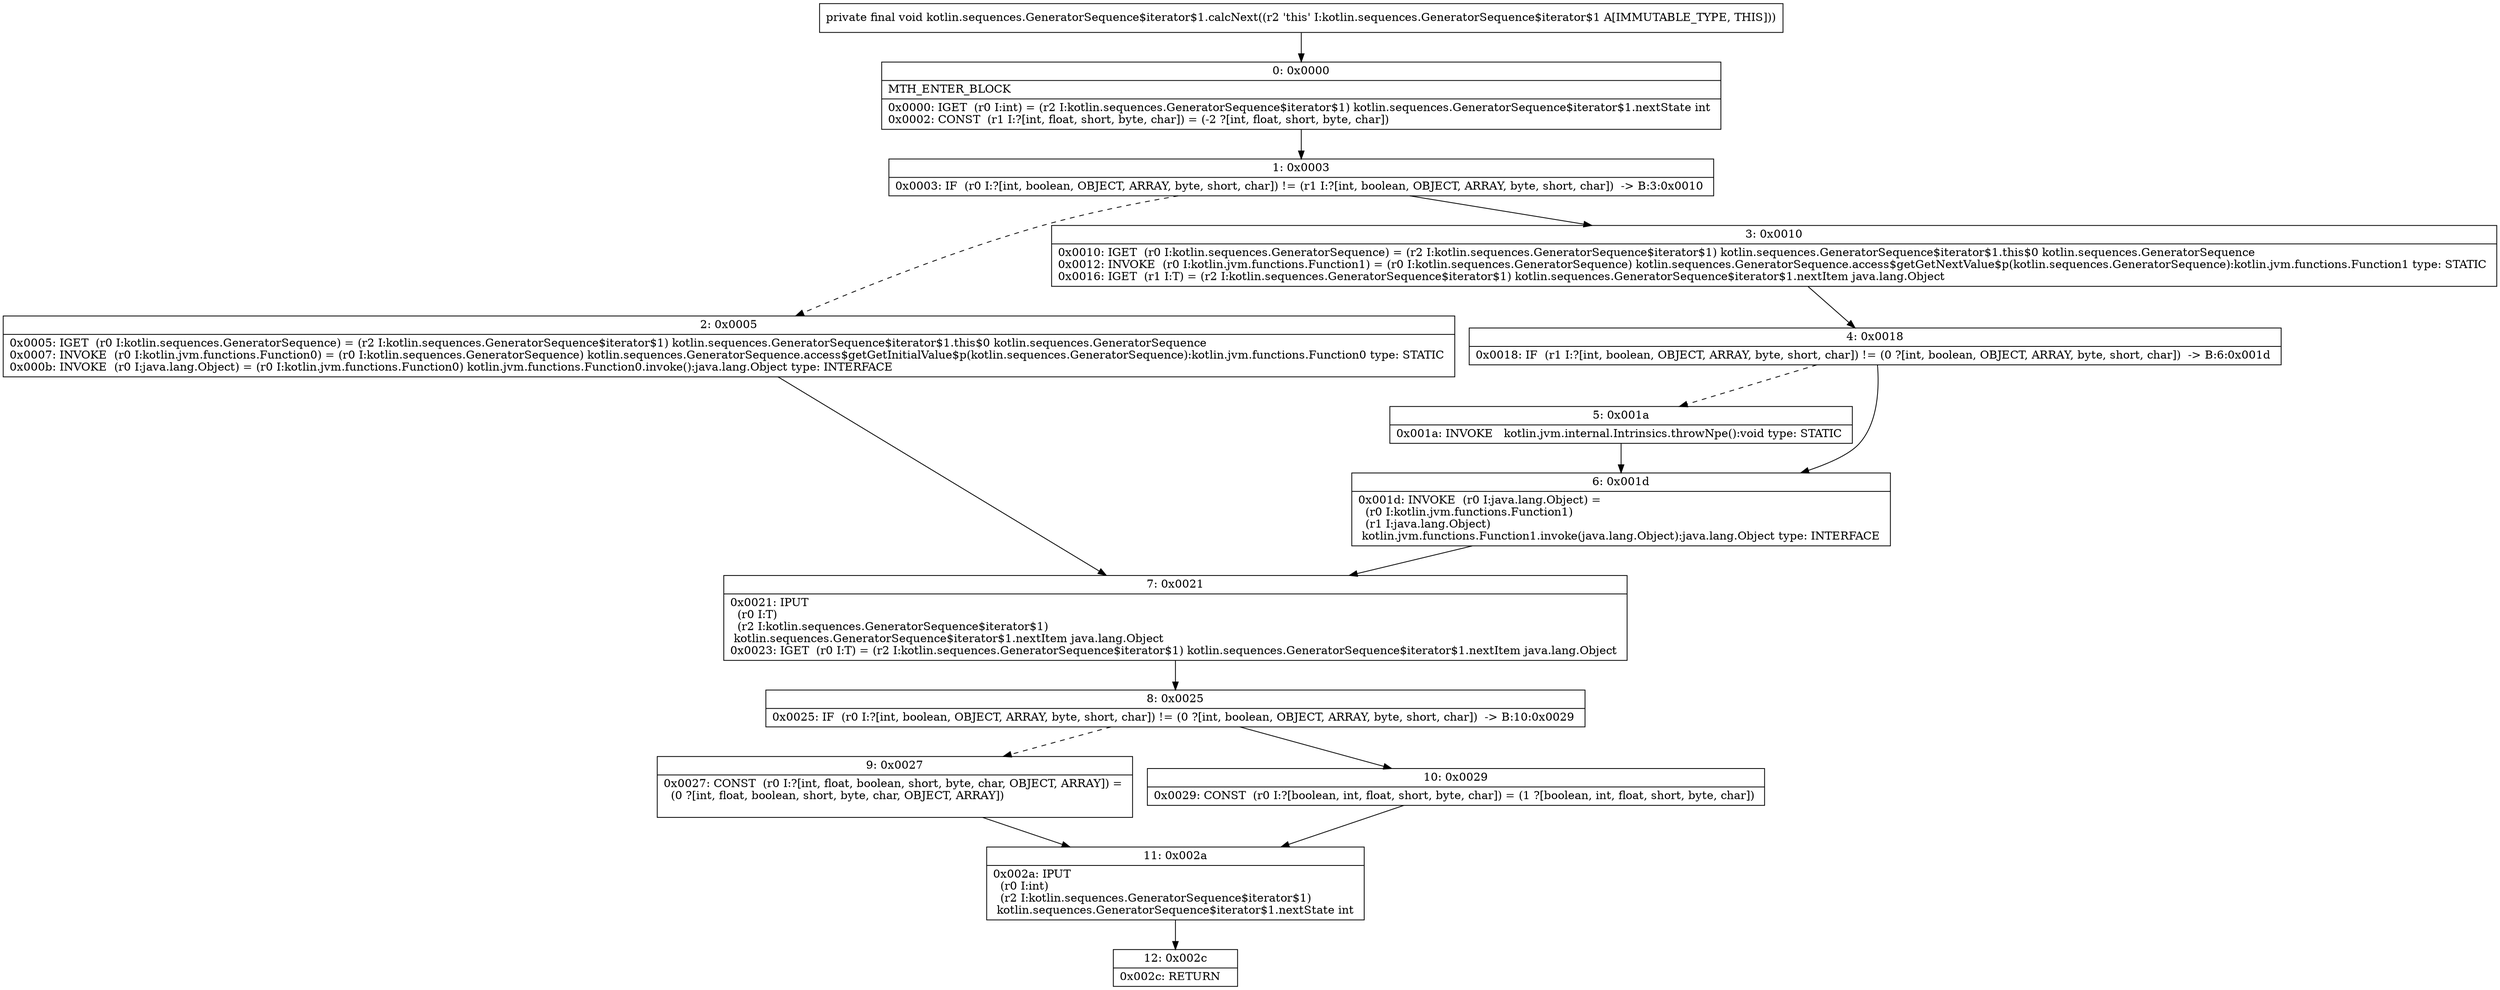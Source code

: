 digraph "CFG forkotlin.sequences.GeneratorSequence$iterator$1.calcNext()V" {
Node_0 [shape=record,label="{0\:\ 0x0000|MTH_ENTER_BLOCK\l|0x0000: IGET  (r0 I:int) = (r2 I:kotlin.sequences.GeneratorSequence$iterator$1) kotlin.sequences.GeneratorSequence$iterator$1.nextState int \l0x0002: CONST  (r1 I:?[int, float, short, byte, char]) = (\-2 ?[int, float, short, byte, char]) \l}"];
Node_1 [shape=record,label="{1\:\ 0x0003|0x0003: IF  (r0 I:?[int, boolean, OBJECT, ARRAY, byte, short, char]) != (r1 I:?[int, boolean, OBJECT, ARRAY, byte, short, char])  \-\> B:3:0x0010 \l}"];
Node_2 [shape=record,label="{2\:\ 0x0005|0x0005: IGET  (r0 I:kotlin.sequences.GeneratorSequence) = (r2 I:kotlin.sequences.GeneratorSequence$iterator$1) kotlin.sequences.GeneratorSequence$iterator$1.this$0 kotlin.sequences.GeneratorSequence \l0x0007: INVOKE  (r0 I:kotlin.jvm.functions.Function0) = (r0 I:kotlin.sequences.GeneratorSequence) kotlin.sequences.GeneratorSequence.access$getGetInitialValue$p(kotlin.sequences.GeneratorSequence):kotlin.jvm.functions.Function0 type: STATIC \l0x000b: INVOKE  (r0 I:java.lang.Object) = (r0 I:kotlin.jvm.functions.Function0) kotlin.jvm.functions.Function0.invoke():java.lang.Object type: INTERFACE \l}"];
Node_3 [shape=record,label="{3\:\ 0x0010|0x0010: IGET  (r0 I:kotlin.sequences.GeneratorSequence) = (r2 I:kotlin.sequences.GeneratorSequence$iterator$1) kotlin.sequences.GeneratorSequence$iterator$1.this$0 kotlin.sequences.GeneratorSequence \l0x0012: INVOKE  (r0 I:kotlin.jvm.functions.Function1) = (r0 I:kotlin.sequences.GeneratorSequence) kotlin.sequences.GeneratorSequence.access$getGetNextValue$p(kotlin.sequences.GeneratorSequence):kotlin.jvm.functions.Function1 type: STATIC \l0x0016: IGET  (r1 I:T) = (r2 I:kotlin.sequences.GeneratorSequence$iterator$1) kotlin.sequences.GeneratorSequence$iterator$1.nextItem java.lang.Object \l}"];
Node_4 [shape=record,label="{4\:\ 0x0018|0x0018: IF  (r1 I:?[int, boolean, OBJECT, ARRAY, byte, short, char]) != (0 ?[int, boolean, OBJECT, ARRAY, byte, short, char])  \-\> B:6:0x001d \l}"];
Node_5 [shape=record,label="{5\:\ 0x001a|0x001a: INVOKE   kotlin.jvm.internal.Intrinsics.throwNpe():void type: STATIC \l}"];
Node_6 [shape=record,label="{6\:\ 0x001d|0x001d: INVOKE  (r0 I:java.lang.Object) = \l  (r0 I:kotlin.jvm.functions.Function1)\l  (r1 I:java.lang.Object)\l kotlin.jvm.functions.Function1.invoke(java.lang.Object):java.lang.Object type: INTERFACE \l}"];
Node_7 [shape=record,label="{7\:\ 0x0021|0x0021: IPUT  \l  (r0 I:T)\l  (r2 I:kotlin.sequences.GeneratorSequence$iterator$1)\l kotlin.sequences.GeneratorSequence$iterator$1.nextItem java.lang.Object \l0x0023: IGET  (r0 I:T) = (r2 I:kotlin.sequences.GeneratorSequence$iterator$1) kotlin.sequences.GeneratorSequence$iterator$1.nextItem java.lang.Object \l}"];
Node_8 [shape=record,label="{8\:\ 0x0025|0x0025: IF  (r0 I:?[int, boolean, OBJECT, ARRAY, byte, short, char]) != (0 ?[int, boolean, OBJECT, ARRAY, byte, short, char])  \-\> B:10:0x0029 \l}"];
Node_9 [shape=record,label="{9\:\ 0x0027|0x0027: CONST  (r0 I:?[int, float, boolean, short, byte, char, OBJECT, ARRAY]) = \l  (0 ?[int, float, boolean, short, byte, char, OBJECT, ARRAY])\l \l}"];
Node_10 [shape=record,label="{10\:\ 0x0029|0x0029: CONST  (r0 I:?[boolean, int, float, short, byte, char]) = (1 ?[boolean, int, float, short, byte, char]) \l}"];
Node_11 [shape=record,label="{11\:\ 0x002a|0x002a: IPUT  \l  (r0 I:int)\l  (r2 I:kotlin.sequences.GeneratorSequence$iterator$1)\l kotlin.sequences.GeneratorSequence$iterator$1.nextState int \l}"];
Node_12 [shape=record,label="{12\:\ 0x002c|0x002c: RETURN   \l}"];
MethodNode[shape=record,label="{private final void kotlin.sequences.GeneratorSequence$iterator$1.calcNext((r2 'this' I:kotlin.sequences.GeneratorSequence$iterator$1 A[IMMUTABLE_TYPE, THIS])) }"];
MethodNode -> Node_0;
Node_0 -> Node_1;
Node_1 -> Node_2[style=dashed];
Node_1 -> Node_3;
Node_2 -> Node_7;
Node_3 -> Node_4;
Node_4 -> Node_5[style=dashed];
Node_4 -> Node_6;
Node_5 -> Node_6;
Node_6 -> Node_7;
Node_7 -> Node_8;
Node_8 -> Node_9[style=dashed];
Node_8 -> Node_10;
Node_9 -> Node_11;
Node_10 -> Node_11;
Node_11 -> Node_12;
}

